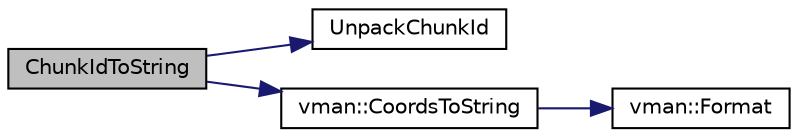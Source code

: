 digraph "ChunkIdToString"
{
  bgcolor="transparent";
  edge [fontname="Helvetica",fontsize="10",labelfontname="Helvetica",labelfontsize="10"];
  node [fontname="Helvetica",fontsize="10",shape=record];
  rankdir="LR";
  Node1 [label="ChunkIdToString",height=0.2,width=0.4,color="black", fillcolor="grey75", style="filled" fontcolor="black"];
  Node1 -> Node2 [color="midnightblue",fontsize="10",style="solid",fontname="Helvetica"];
  Node2 [label="UnpackChunkId",height=0.2,width=0.4,color="black",URL="$classvman_1_1_chunk.html#ae43b6d7a8ee7f3a3295f4f1f3af4e9f6"];
  Node1 -> Node3 [color="midnightblue",fontsize="10",style="solid",fontname="Helvetica"];
  Node3 [label="vman::CoordsToString",height=0.2,width=0.4,color="black",URL="$namespacevman.html#a630ea3c3a757813e3aea828762d79894"];
  Node3 -> Node4 [color="midnightblue",fontsize="10",style="solid",fontname="Helvetica"];
  Node4 [label="vman::Format",height=0.2,width=0.4,color="black",URL="$namespacevman.html#ac3e1f8a132b323857161d6e615a75abe"];
}
